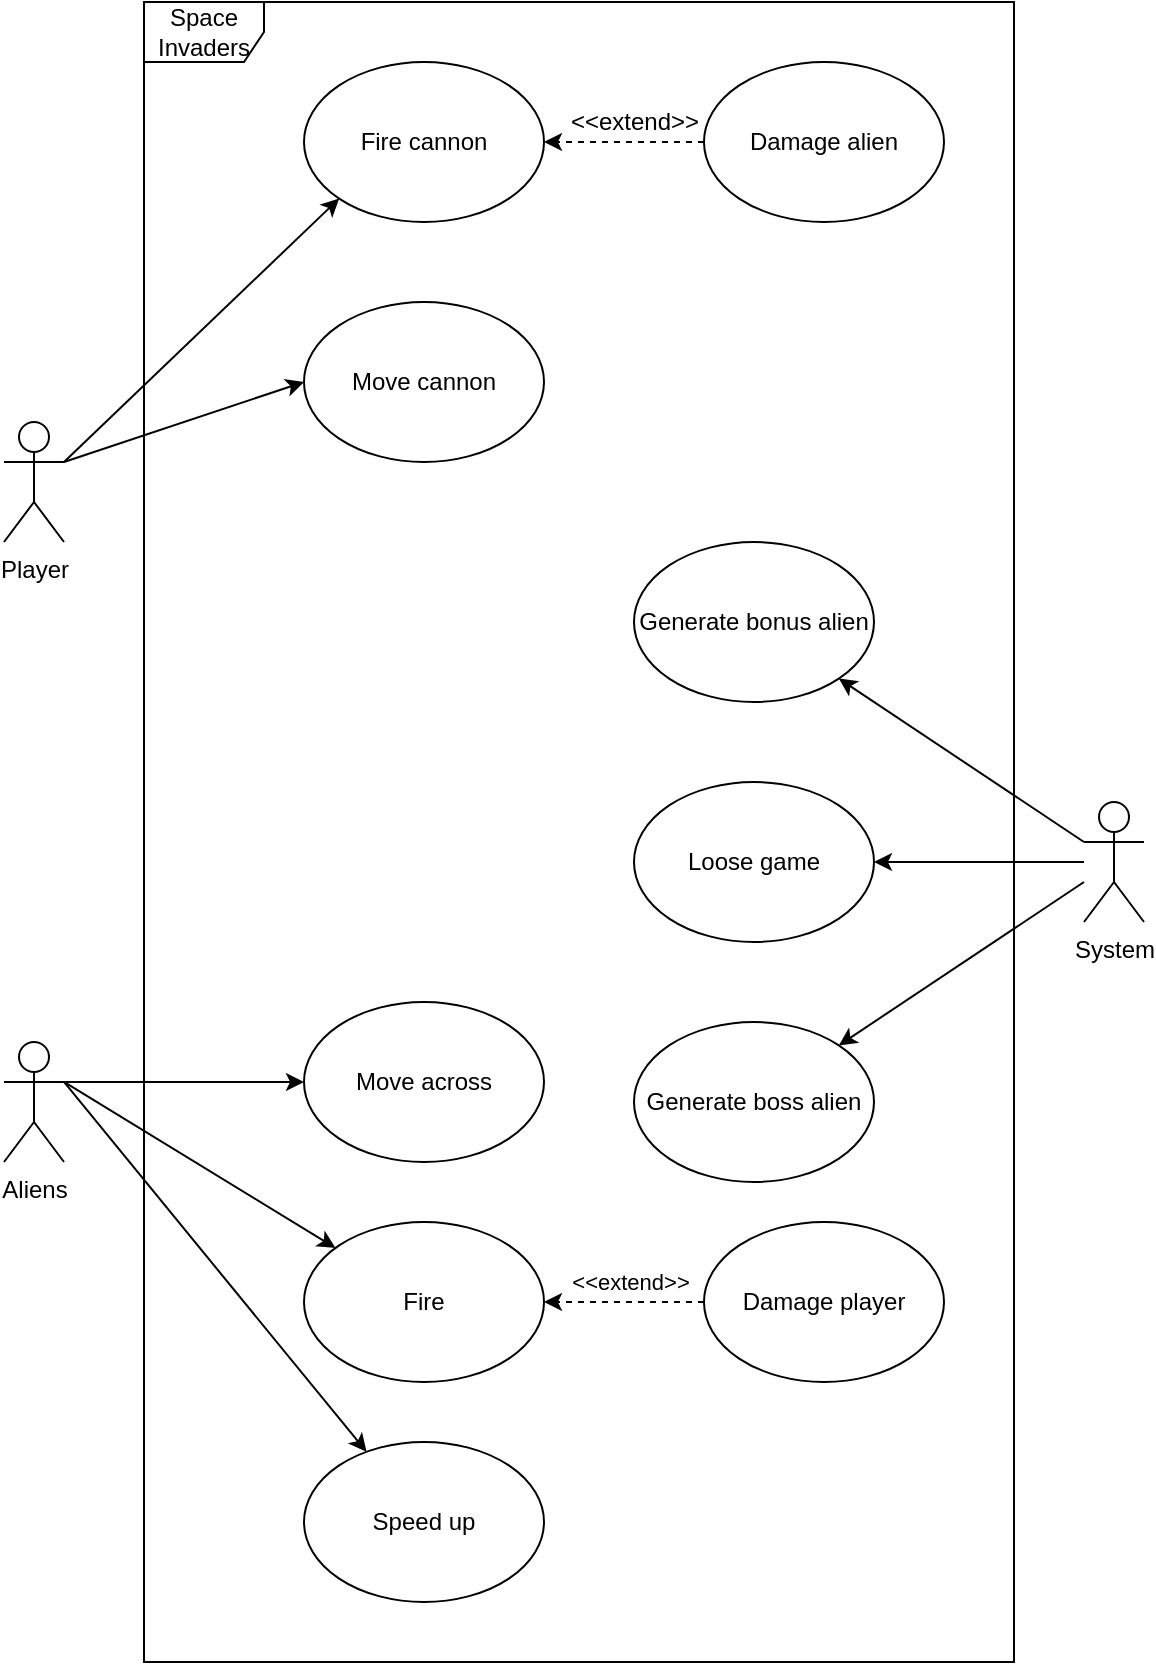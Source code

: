 <mxfile version="14.1.8" type="device"><diagram id="B2rYU6HUrFa52RQLmzgR" name="Page-1"><mxGraphModel dx="1086" dy="2026" grid="1" gridSize="10" guides="1" tooltips="1" connect="1" arrows="1" fold="1" page="1" pageScale="1" pageWidth="850" pageHeight="1100" math="0" shadow="0"><root><mxCell id="0"/><mxCell id="1" parent="0"/><mxCell id="gwVzCRfFW-zO2yE5v2D_-34" value="Space Invaders" style="shape=umlFrame;whiteSpace=wrap;html=1;" parent="1" vertex="1"><mxGeometry x="180" y="-20" width="435" height="830" as="geometry"/></mxCell><mxCell id="gwVzCRfFW-zO2yE5v2D_-17" style="edgeStyle=none;rounded=0;orthogonalLoop=1;jettySize=auto;html=1;exitX=1;exitY=0.333;exitDx=0;exitDy=0;exitPerimeter=0;" parent="1" source="gwVzCRfFW-zO2yE5v2D_-1" target="gwVzCRfFW-zO2yE5v2D_-7" edge="1"><mxGeometry relative="1" as="geometry"/></mxCell><mxCell id="Fu5-4j0PwUW1Od4zAQEs-3" style="edgeStyle=none;rounded=0;orthogonalLoop=1;jettySize=auto;html=1;exitX=1;exitY=0.333;exitDx=0;exitDy=0;exitPerimeter=0;" parent="1" source="gwVzCRfFW-zO2yE5v2D_-1" target="gwVzCRfFW-zO2yE5v2D_-14" edge="1"><mxGeometry relative="1" as="geometry"/></mxCell><mxCell id="Fu5-4j0PwUW1Od4zAQEs-4" style="edgeStyle=none;rounded=0;orthogonalLoop=1;jettySize=auto;html=1;exitX=1;exitY=0.333;exitDx=0;exitDy=0;exitPerimeter=0;" parent="1" source="gwVzCRfFW-zO2yE5v2D_-1" target="gwVzCRfFW-zO2yE5v2D_-6" edge="1"><mxGeometry relative="1" as="geometry"/></mxCell><mxCell id="gwVzCRfFW-zO2yE5v2D_-1" value="Aliens" style="shape=umlActor;verticalLabelPosition=bottom;verticalAlign=top;html=1;" parent="1" vertex="1"><mxGeometry x="110" y="500" width="30" height="60" as="geometry"/></mxCell><mxCell id="gwVzCRfFW-zO2yE5v2D_-15" style="edgeStyle=none;rounded=0;orthogonalLoop=1;jettySize=auto;html=1;exitX=1;exitY=0.333;exitDx=0;exitDy=0;exitPerimeter=0;entryX=0;entryY=1;entryDx=0;entryDy=0;" parent="1" source="gwVzCRfFW-zO2yE5v2D_-2" target="gwVzCRfFW-zO2yE5v2D_-12" edge="1"><mxGeometry relative="1" as="geometry"/></mxCell><mxCell id="gwVzCRfFW-zO2yE5v2D_-35" style="edgeStyle=none;rounded=0;orthogonalLoop=1;jettySize=auto;html=1;exitX=1;exitY=0.333;exitDx=0;exitDy=0;exitPerimeter=0;entryX=0;entryY=0.5;entryDx=0;entryDy=0;endArrow=classic;endFill=1;" parent="1" source="gwVzCRfFW-zO2yE5v2D_-2" target="gwVzCRfFW-zO2yE5v2D_-10" edge="1"><mxGeometry relative="1" as="geometry"/></mxCell><mxCell id="gwVzCRfFW-zO2yE5v2D_-2" value="Player" style="shape=umlActor;verticalLabelPosition=bottom;verticalAlign=top;html=1;" parent="1" vertex="1"><mxGeometry x="110" y="190" width="30" height="60" as="geometry"/></mxCell><mxCell id="gwVzCRfFW-zO2yE5v2D_-6" value="Speed up" style="ellipse;whiteSpace=wrap;html=1;" parent="1" vertex="1"><mxGeometry x="260" y="700" width="120" height="80" as="geometry"/></mxCell><mxCell id="gwVzCRfFW-zO2yE5v2D_-7" value="Move across" style="ellipse;whiteSpace=wrap;html=1;" parent="1" vertex="1"><mxGeometry x="260" y="480" width="120" height="80" as="geometry"/></mxCell><mxCell id="gwVzCRfFW-zO2yE5v2D_-10" value="Move cannon" style="ellipse;whiteSpace=wrap;html=1;" parent="1" vertex="1"><mxGeometry x="260" y="130" width="120" height="80" as="geometry"/></mxCell><mxCell id="gwVzCRfFW-zO2yE5v2D_-11" value="Loose game" style="ellipse;whiteSpace=wrap;html=1;" parent="1" vertex="1"><mxGeometry x="425" y="370" width="120" height="80" as="geometry"/></mxCell><mxCell id="gwVzCRfFW-zO2yE5v2D_-12" value="Fire cannon" style="ellipse;whiteSpace=wrap;html=1;" parent="1" vertex="1"><mxGeometry x="260" y="10" width="120" height="80" as="geometry"/></mxCell><mxCell id="gwVzCRfFW-zO2yE5v2D_-14" value="Fire" style="ellipse;whiteSpace=wrap;html=1;" parent="1" vertex="1"><mxGeometry x="260" y="590" width="120" height="80" as="geometry"/></mxCell><mxCell id="1CSchyqSluesPfUHbIAL-4" style="edgeStyle=none;rounded=0;orthogonalLoop=1;jettySize=auto;html=1;exitX=0;exitY=0.5;exitDx=0;exitDy=0;dashed=1;" parent="1" source="1CSchyqSluesPfUHbIAL-1" target="gwVzCRfFW-zO2yE5v2D_-12" edge="1"><mxGeometry relative="1" as="geometry"/></mxCell><mxCell id="1CSchyqSluesPfUHbIAL-1" value="Damage alien" style="ellipse;whiteSpace=wrap;html=1;" parent="1" vertex="1"><mxGeometry x="460" y="10" width="120" height="80" as="geometry"/></mxCell><mxCell id="1CSchyqSluesPfUHbIAL-5" value="&amp;lt;&amp;lt;extend&amp;gt;&amp;gt;" style="text;html=1;align=center;verticalAlign=middle;resizable=0;points=[];autosize=1;" parent="1" vertex="1"><mxGeometry x="385" y="30" width="80" height="20" as="geometry"/></mxCell><mxCell id="1CSchyqSluesPfUHbIAL-7" style="edgeStyle=none;rounded=0;orthogonalLoop=1;jettySize=auto;html=1;exitX=0;exitY=0.5;exitDx=0;exitDy=0;dashed=1;" parent="1" source="1CSchyqSluesPfUHbIAL-6" target="gwVzCRfFW-zO2yE5v2D_-14" edge="1"><mxGeometry relative="1" as="geometry"/></mxCell><mxCell id="1CSchyqSluesPfUHbIAL-8" value="&amp;lt;&amp;lt;extend&amp;gt;&amp;gt;" style="edgeLabel;html=1;align=center;verticalAlign=middle;resizable=0;points=[];" parent="1CSchyqSluesPfUHbIAL-7" vertex="1" connectable="0"><mxGeometry x="0.371" y="1" relative="1" as="geometry"><mxPoint x="18" y="-11" as="offset"/></mxGeometry></mxCell><mxCell id="1CSchyqSluesPfUHbIAL-6" value="Damage player" style="ellipse;whiteSpace=wrap;html=1;" parent="1" vertex="1"><mxGeometry x="460" y="590" width="120" height="80" as="geometry"/></mxCell><mxCell id="oU9M8oeZ-u50L5J8EiTz-7" style="edgeStyle=orthogonalEdgeStyle;rounded=0;orthogonalLoop=1;jettySize=auto;html=1;" parent="1" source="oU9M8oeZ-u50L5J8EiTz-1" target="gwVzCRfFW-zO2yE5v2D_-11" edge="1"><mxGeometry relative="1" as="geometry"/></mxCell><mxCell id="oU9M8oeZ-u50L5J8EiTz-1" value="System" style="shape=umlActor;verticalLabelPosition=bottom;verticalAlign=top;html=1;" parent="1" vertex="1"><mxGeometry x="650" y="380" width="30" height="60" as="geometry"/></mxCell><mxCell id="PgaOiN_kiRclteTXOKFF-1" value="Generate bonus alien" style="ellipse;whiteSpace=wrap;html=1;" vertex="1" parent="1"><mxGeometry x="425" y="250" width="120" height="80" as="geometry"/></mxCell><mxCell id="PgaOiN_kiRclteTXOKFF-2" value="" style="endArrow=classic;html=1;" edge="1" parent="1" source="oU9M8oeZ-u50L5J8EiTz-1" target="PgaOiN_kiRclteTXOKFF-1"><mxGeometry width="50" height="50" relative="1" as="geometry"><mxPoint x="400" y="360" as="sourcePoint"/><mxPoint x="450" y="310" as="targetPoint"/></mxGeometry></mxCell><mxCell id="PgaOiN_kiRclteTXOKFF-3" value="Generate boss alien" style="ellipse;whiteSpace=wrap;html=1;" vertex="1" parent="1"><mxGeometry x="425" y="490" width="120" height="80" as="geometry"/></mxCell><mxCell id="PgaOiN_kiRclteTXOKFF-4" value="" style="endArrow=classic;html=1;" edge="1" parent="1" source="oU9M8oeZ-u50L5J8EiTz-1" target="PgaOiN_kiRclteTXOKFF-3"><mxGeometry width="50" height="50" relative="1" as="geometry"><mxPoint x="400" y="360" as="sourcePoint"/><mxPoint x="450" y="310" as="targetPoint"/></mxGeometry></mxCell></root></mxGraphModel></diagram></mxfile>
